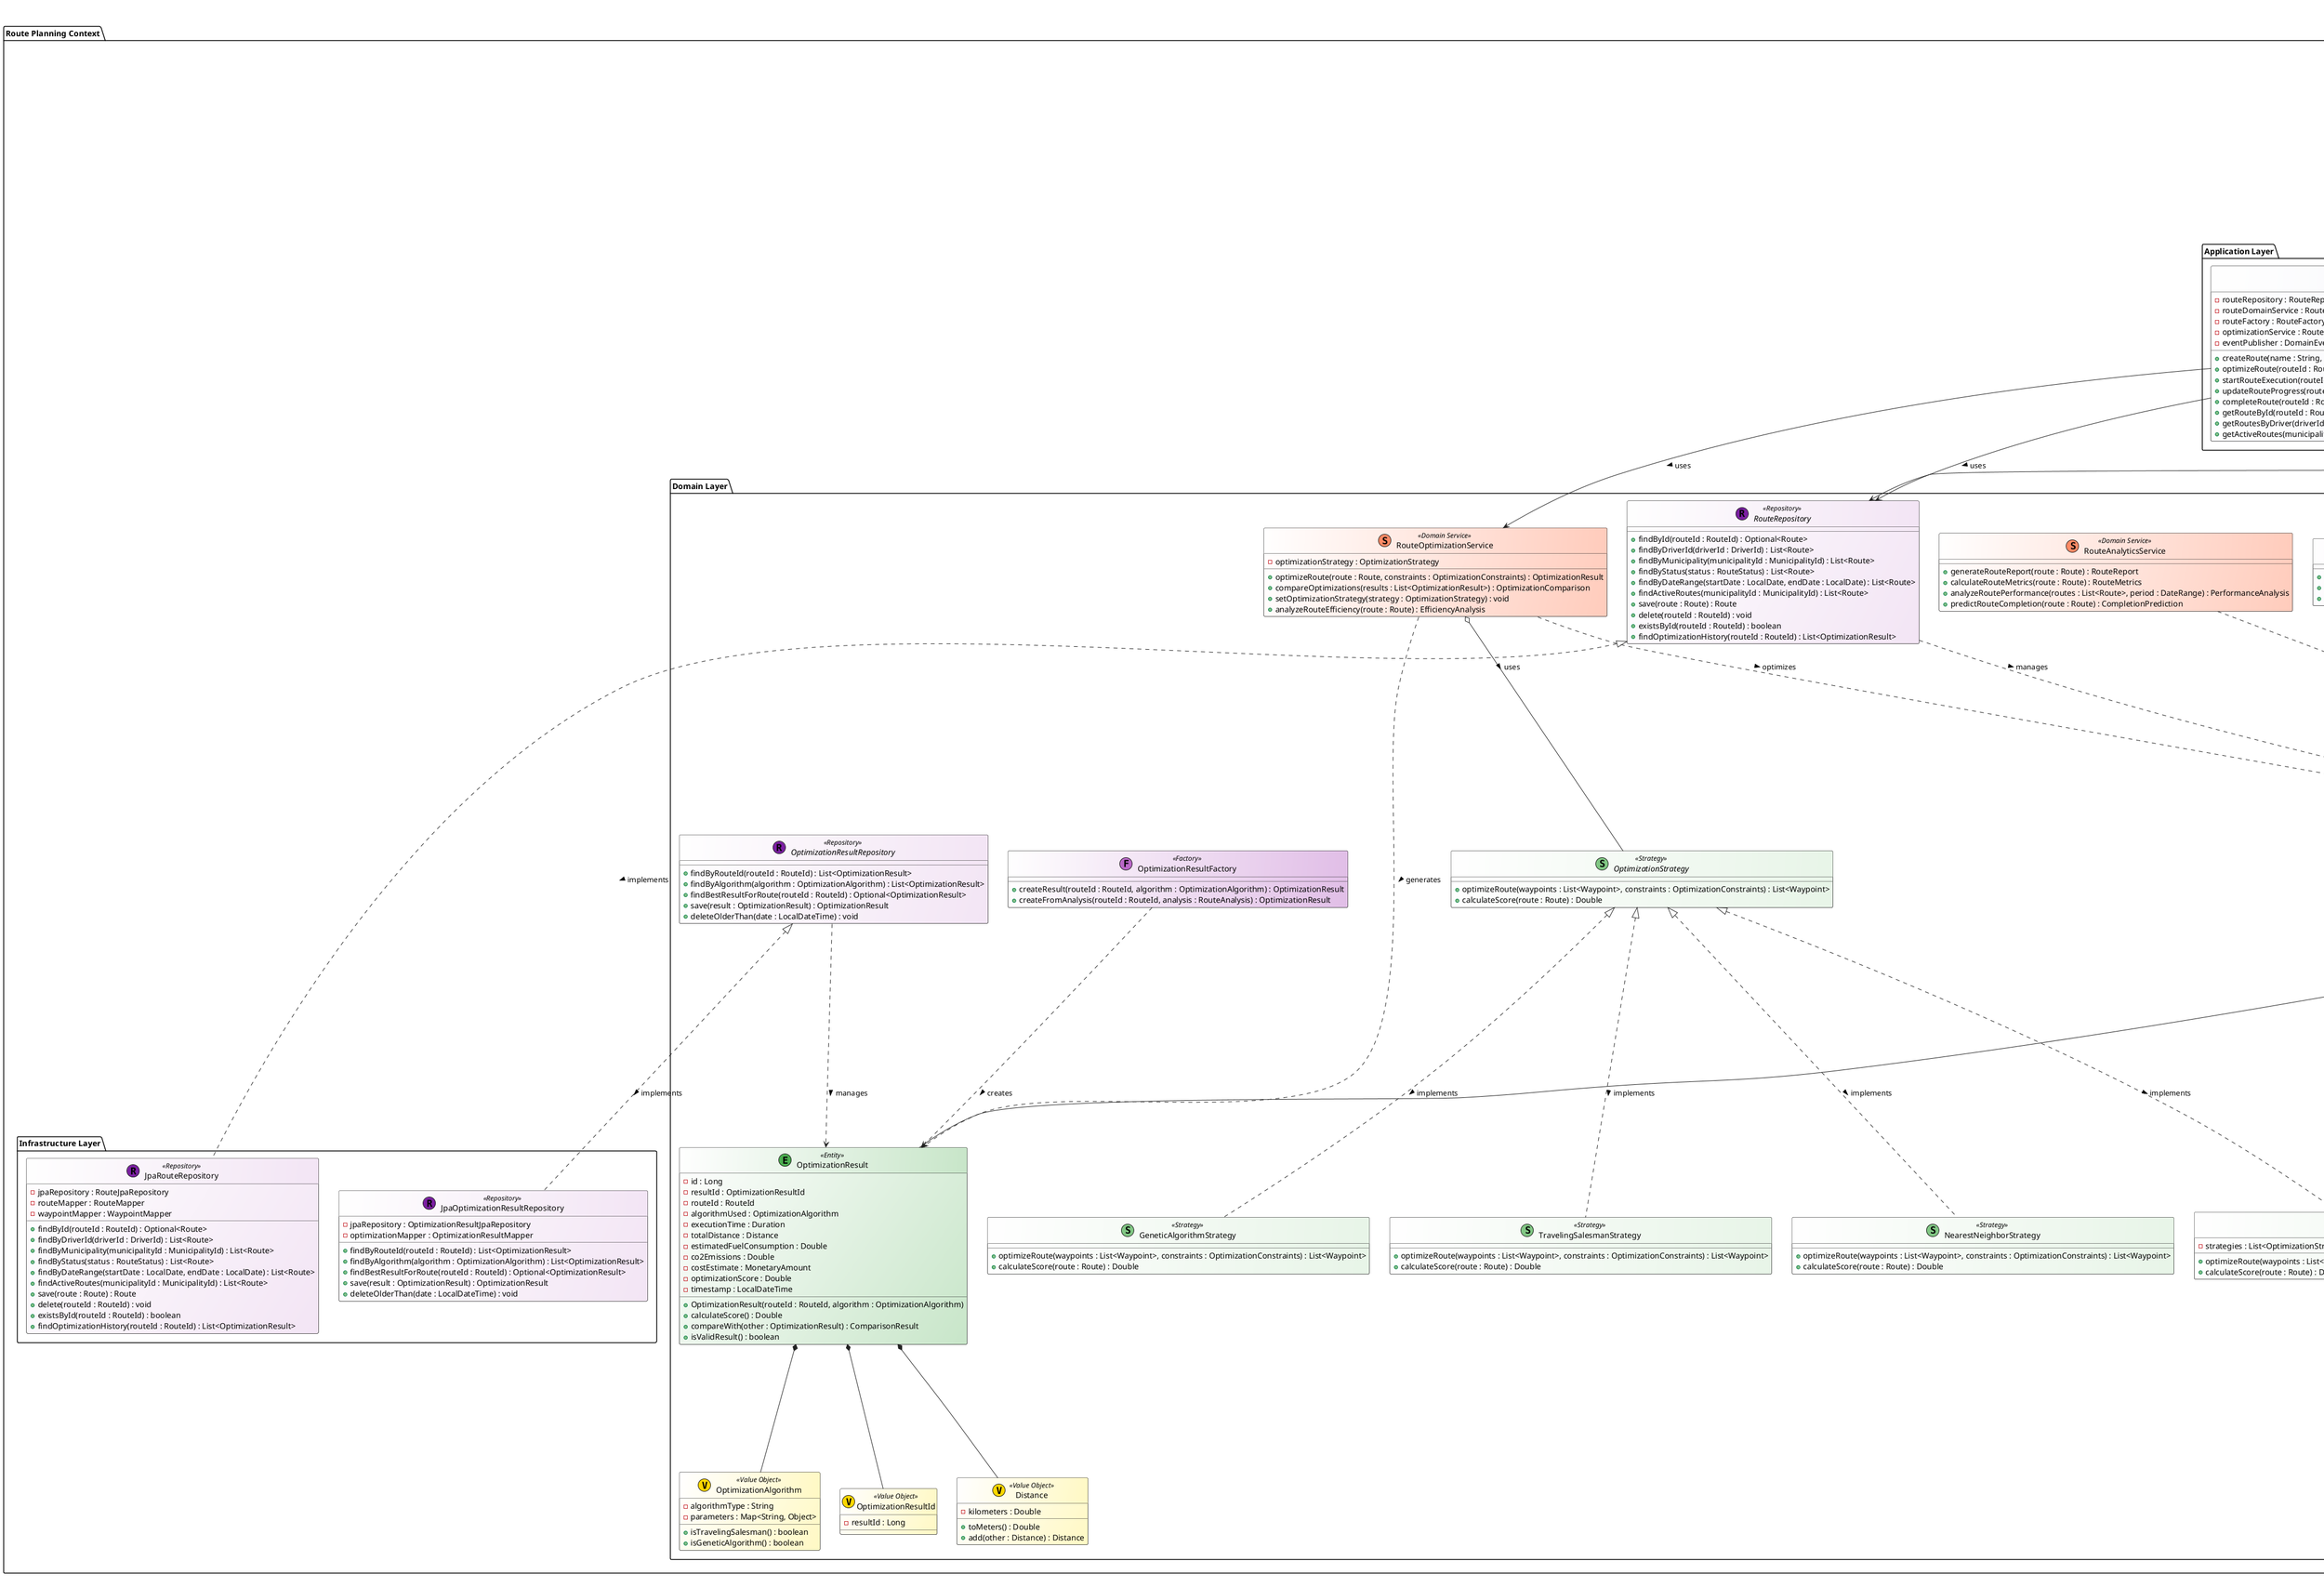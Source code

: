 @startuml Route Planning: Domain Layer Class Diagram

title Route Planning: Domain Layer Class Diagram

skinparam class {
    BackgroundColor<<Aggregate Root>> #FFFFFF/B3E5FC
    BackgroundColor<<Entity>> #FFFFFF/C8E6C9
    BackgroundColor<<Value Object>> #FFFFFF/FFF9C4
    BackgroundColor<<Domain Service>> #FFFFFF/FFCCBC
    BackgroundColor<<Application Service>> #FFFFFF/E8EAF6
    BackgroundColor<<Repository>> #FFFFFF/F3E5F5
    BackgroundColor<<Controller>> #FFFFFF/E0F2F1
    BackgroundColor<<Factory>> #FFFFFF/E1BEE7
    BackgroundColor<<Strategy>> #FFFFFF/E8F5E8
    BackgroundColor<<State>> #FFFFFF/FFF3E0
    BorderColor #212121
    ArrowColor #212121
    FontSize 14
}

package "Route Planning Context" {

    package "Interfaces Layer" {
        ' ===================== CONTROLLERS =====================
        class "RouteController" <<(C, #00695C) Controller>> {
            - routeService : RouteApplicationService
            + createRoute(request : CreateRouteRequest) : ResponseEntity<RouteResponse>
            + optimizeRoute(routeId : Long, request : OptimizeRouteRequest) : ResponseEntity<OptimizationResultResponse>
            + startRouteExecution(routeId : Long, request : StartExecutionRequest) : ResponseEntity<Void>
            + updateRouteProgress(routeId : Long, request : UpdateProgressRequest) : ResponseEntity<Void>
            + completeRoute(routeId : Long, request : CompleteRouteRequest) : ResponseEntity<Void>
            + getRoute(routeId : Long) : ResponseEntity<RouteResponse>
            + getRoutesByDriver(driverId : Long, startDate : LocalDate, endDate : LocalDate) : ResponseEntity<List<RouteResponse>>
            + getActiveRoutes(municipalityId : Long) : ResponseEntity<List<RouteResponse>>
        }

        class "WaypointController" <<(C, #00695C) Controller>> {
            - waypointService : WaypointApplicationService
            + addWaypointToRoute(routeId : Long, request : AddWaypointRequest) : ResponseEntity<WaypointResponse>
            + removeWaypointFromRoute(routeId : Long, waypointId : Long) : ResponseEntity<Void>
            + updateWaypointStatus(routeId : Long, waypointId : Long, request : UpdateWaypointStatusRequest) : ResponseEntity<Void>
            + getWaypointsByRoute(routeId : Long) : ResponseEntity<List<WaypointResponse>>
            + reorderWaypoints(routeId : Long, request : ReorderWaypointsRequest) : ResponseEntity<Void>
        }
    }

    package "Application Layer" {
        ' ===================== APPLICATION SERVICES =====================
        class "RouteApplicationService" <<(S, #5E35B1) Application Service>> {
            - routeRepository : RouteRepository
            - routeDomainService : RouteDomainService
            - routeFactory : RouteFactory
            - optimizationService : RouteOptimizationService
            - eventPublisher : DomainEventPublisher

            + createRoute(name : String, municipalityId : MunicipalityId, driverId : DriverId, vehicleId : VehicleId, routeType : RouteType, scheduledDate : LocalDateTime, containerIds : List<ContainerId>) : Route
            + optimizeRoute(routeId : RouteId, algorithm : OptimizationAlgorithm, constraints : OptimizationConstraints) : OptimizationResult
            + startRouteExecution(routeId : RouteId, driverId : DriverId, startLocation : Location) : void
            + updateRouteProgress(routeId : RouteId, currentLocation : Location, completedWaypointId : WaypointId) : void
            + completeRoute(routeId : RouteId, endLocation : Location, totalCollectedVolume : double) : void
            + getRouteById(routeId : RouteId) : Optional<Route>
            + getRoutesByDriver(driverId : DriverId, dateRange : DateRange) : List<Route>
            + getActiveRoutes(municipalityId : MunicipalityId) : List<Route>
        }

        class "WaypointApplicationService" <<(S, #5E35B1) Application Service>> {
            - routeRepository : RouteRepository
            - waypointFactory : WaypointFactory
            - routeValidationService : RouteValidationService
            - eventPublisher : DomainEventPublisher

            + addWaypointToRoute(routeId : RouteId, containerId : ContainerId, location : Location, priority : Priority) : Waypoint
            + removeWaypointFromRoute(routeId : RouteId, waypointId : WaypointId) : void
            + updateWaypointStatus(routeId : RouteId, waypointId : WaypointId, status : WaypointStatus) : void
            + reorderWaypoints(routeId : RouteId, newOrder : List<WaypointId>) : void
            + getWaypointsByRoute(routeId : RouteId) : List<Waypoint>
        }
    }

    package "Domain Layer" {
        ' ===================== AGGREGATES =====================
        class "Route" <<(A, #27D3F5) Aggregate Root>> {
            - id : Long
            - routeId : RouteId
            - name : String
            - municipalityId : MunicipalityId
            - driverId : DriverId
            - vehicleId : VehicleId
            - routeType : RouteType
            - status : RouteStatus
            - scheduledDate : LocalDateTime
            - startTime : LocalDateTime
            - endTime : LocalDateTime
            - waypoints : List<Waypoint>
            - estimatedDuration : Duration
            - actualDuration : Duration
            - totalDistance : Distance
            - optimizationMetrics : OptimizationMetrics
            - currentState : RouteState
            - version : Long

            # Route()
            + Route(name : String, municipalityId : MunicipalityId, routeType : RouteType)
            + addWaypoint(waypoint : Waypoint) : void
            + removeWaypoint(waypointId : WaypointId) : void
            + reorderWaypoints(newOrder : List<WaypointId>) : void
            + startExecution() : void
            + completeExecution() : void
            + updateProgress(currentLocation : Location) : void
            + optimizeWaypoints(strategy : OptimizationStrategy) : OptimizationResult
            + calculateEstimatedDuration() : Duration
            + isExecutable() : boolean
            + canBeModified() : boolean
            + changeState(newState : RouteState) : void
            + publishDomainEvents() : List<DomainEvent>
        }

        class "Waypoint" <<(E, #4CAF50) Entity>> {
            - id : Long
            - waypointId : WaypointId
            - routeId : RouteId
            - containerId : ContainerId
            - location : Location
            - priority : Priority
            - estimatedArrivalTime : LocalDateTime
            - actualArrivalTime : LocalDateTime
            - estimatedServiceTime : Duration
            - actualServiceTime : Duration
            - sequenceOrder : Integer
            - waypointStatus : WaypointStatus
            - collectionInstructions : String

            # Waypoint()
            + Waypoint(containerId : ContainerId, location : Location, priority : Priority)
            + markAsVisited() : void
            + updateServiceTime(duration : Duration) : void
            + updateSequenceOrder(order : Integer) : void
            + canBeVisited() : boolean
            + isCompleted() : boolean
            + validateInstructions() : ValidationResult
        }

        class "OptimizationResult" <<(E, #4CAF50) Entity>> {
            - id : Long
            - resultId : OptimizationResultId
            - routeId : RouteId
            - algorithmUsed : OptimizationAlgorithm
            - executionTime : Duration
            - totalDistance : Distance
            - estimatedFuelConsumption : Double
            - co2Emissions : Double
            - costEstimate : MonetaryAmount
            - optimizationScore : Double
            - timestamp : LocalDateTime

            + OptimizationResult(routeId : RouteId, algorithm : OptimizationAlgorithm)
            + calculateScore() : Double
            + compareWith(other : OptimizationResult) : ComparisonResult
            + isValidResult() : boolean
        }

        ' ===================== VALUE OBJECTS (LOCAL) =====================
        class "RouteId" <<(V, #FFD700) Value Object>> {
            - routeId : Long
            + isValid() : Boolean
        }

        class "WaypointId" <<(V, #FFD700) Value Object>> {
            - waypointId : Long
        }

        class "OptimizationResultId" <<(V, #FFD700) Value Object>> {
            - resultId : Long
        }

        class "RouteStatus" <<(V, #FFD700) Value Object>> {
            - status : String
            - lastStatusChange : LocalDateTime
            + isExecutable() : Boolean
            + canTransitionTo(newStatus : String) : Boolean
        }

        class "WaypointStatus" <<(V, #FFD700) Value Object>> {
            - status : String
            + isPending() : Boolean
            + isCompleted() : Boolean
            + isSkipped() : Boolean
        }

        class "Priority" <<(V, #FFD700) Value Object>> {
            - level : Integer
            - description : String
            + isHighPriority() : Boolean
            + compareTo(other : Priority) : Integer
        }

        class "Distance" <<(V, #FFD700) Value Object>> {
            - kilometers : Double
            + toMeters() : Double
            + add(other : Distance) : Distance
        }

        class "OptimizationMetrics" <<(V, #FFD700) Value Object>> {
            - totalDistance : Distance
            - estimatedFuelCost : MonetaryAmount
            - co2Emissions : Double
            - timeEfficiency : Double
            + calculateOverallScore() : Double
        }

        class "OptimizationAlgorithm" <<(V, #FFD700) Value Object>> {
            - algorithmType : String
            - parameters : Map<String, Object>
            + isTravelingSalesman() : boolean
            + isGeneticAlgorithm() : boolean
        }

        class "OptimizationConstraints" <<(V, #FFD700) Value Object>> {
            - maxDuration : Duration
            - maxDistance : Distance
            - vehicleCapacity : Double
            - timeWindows : List<TimeWindow>
            + isValid() : boolean
        }

        ' ===================== FACTORIES (Creational Pattern) =====================
        class "RouteFactory" <<(F, #BA68C8) Factory>> {
            + createRoute(name : String, municipalityId : MunicipalityId, routeType : RouteType) : Route
            + createEmergencyRoute(containers : List<ContainerId>, priority : Priority) : Route
            + createOptimizedRoute(containers : List<ContainerId>, strategy : OptimizationStrategy) : Route
        }

        class "WaypointFactory" <<(F, #BA68C8) Factory>> {
            + createWaypoint(containerId : ContainerId, location : Location, priority : Priority) : Waypoint
            + createWaypointsFromContainers(containers : List<ContainerData>) : List<Waypoint>
            + createWithEstimatedTimes(containerId : ContainerId, location : Location, estimatedArrival : LocalDateTime) : Waypoint
        }

        class "OptimizationResultFactory" <<(F, #BA68C8) Factory>> {
            + createResult(routeId : RouteId, algorithm : OptimizationAlgorithm) : OptimizationResult
            + createFromAnalysis(routeId : RouteId, analysis : RouteAnalysis) : OptimizationResult
        }

        ' ===================== STRATEGIES (Behavioral Pattern) =====================
        interface "OptimizationStrategy" <<(S, #81C784) Strategy>> {
            + optimizeRoute(waypoints : List<Waypoint>, constraints : OptimizationConstraints) : List<Waypoint>
            + calculateScore(route : Route) : Double
        }

        class "TravelingSalesmanStrategy" <<(S, #81C784) Strategy>> {
            + optimizeRoute(waypoints : List<Waypoint>, constraints : OptimizationConstraints) : List<Waypoint>
            + calculateScore(route : Route) : Double
        }

        class "NearestNeighborStrategy" <<(S, #81C784) Strategy>> {
            + optimizeRoute(waypoints : List<Waypoint>, constraints : OptimizationConstraints) : List<Waypoint>
            + calculateScore(route : Route) : Double
        }

        class "GeneticAlgorithmStrategy" <<(S, #81C784) Strategy>> {
            + optimizeRoute(waypoints : List<Waypoint>, constraints : OptimizationConstraints) : List<Waypoint>
            + calculateScore(route : Route) : Double
        }

        class "HybridOptimizationStrategy" <<(S, #81C784) Strategy>> {
            - strategies : List<OptimizationStrategy>
            + optimizeRoute(waypoints : List<Waypoint>, constraints : OptimizationConstraints) : List<Waypoint>
            + calculateScore(route : Route) : Double
        }

        ' ===================== STATE PATTERN =====================
        interface "RouteState" <<(S, #FFB74D) State>> {
            + canStartExecution() : Boolean
            + canModify() : Boolean
            + canOptimize() : Boolean
            + getAvailableActions() : List<RouteAction>
        }

        class "DraftRouteState" <<(S, #FFB74D) State>> {
            + canStartExecution() : Boolean
            + canModify() : Boolean
            + canOptimize() : Boolean
        }

        class "OptimizedRouteState" <<(S, #FFB74D) State>> {
            + canStartExecution() : Boolean
            + canModify() : Boolean
            + canOptimize() : Boolean
        }

        class "ExecutingRouteState" <<(S, #FFB74D) State>> {
            + canStartExecution() : Boolean
            + canModify() : Boolean
            + canOptimize() : Boolean
        }

        class "CompletedRouteState" <<(S, #FFB74D) State>> {
            + canStartExecution() : Boolean
            + canModify() : Boolean
            + canOptimize() : Boolean
        }

        ' ===================== DOMAIN SERVICES =====================
        class "RouteDomainService" <<(S, #FF8A65) Domain Service>> {
            + validateRouteCreation(route : Route) : ValidationResult
            + calculateOptimalRouteSequence(waypoints : List<Waypoint>) : List<Waypoint>
            + determineRoutePriority(routes : List<Route>) : List<Route>
            + estimateRouteCompletion(route : Route) : LocalDateTime
            + checkRouteConflicts(route : Route, existingRoutes : List<Route>) : List<RouteConflict>
        }

        class "RouteOptimizationService" <<(S, #FF8A65) Domain Service>> {
            - optimizationStrategy : OptimizationStrategy
            + optimizeRoute(route : Route, constraints : OptimizationConstraints) : OptimizationResult
            + compareOptimizations(results : List<OptimizationResult>) : OptimizationComparison
            + setOptimizationStrategy(strategy : OptimizationStrategy) : void
            + analyzeRouteEfficiency(route : Route) : EfficiencyAnalysis
        }

        class "RouteValidationService" <<(S, #FF8A65) Domain Service>> {
            + validateRoute(route : Route) : ValidationResult
            + validateWaypoint(waypoint : Waypoint) : ValidationResult
            + checkTimeConstraints(route : Route) : List<TimeConstraintViolation>
            + checkVehicleCapacity(route : Route, vehicle : Vehicle) : Boolean
            + validateWaypointSequence(waypoints : List<Waypoint>) : ValidationResult
        }

        class "RouteAnalyticsService" <<(S, #FF8A65) Domain Service>> {
            + generateRouteReport(route : Route) : RouteReport
            + calculateRouteMetrics(route : Route) : RouteMetrics
            + analyzeRoutePerformance(routes : List<Route>, period : DateRange) : PerformanceAnalysis
            + predictRouteCompletion(route : Route) : CompletionPrediction
        }

        ' ===================== REPOSITORY INTERFACES =====================
        interface "RouteRepository" <<(R, #7B1FA2) Repository>> {
            + findById(routeId : RouteId) : Optional<Route>
            + findByDriverId(driverId : DriverId) : List<Route>
            + findByMunicipality(municipalityId : MunicipalityId) : List<Route>
            + findByStatus(status : RouteStatus) : List<Route>
            + findByDateRange(startDate : LocalDate, endDate : LocalDate) : List<Route>
            + findActiveRoutes(municipalityId : MunicipalityId) : List<Route>
            + save(route : Route) : Route
            + delete(routeId : RouteId) : void
            + existsById(routeId : RouteId) : boolean
            + findOptimizationHistory(routeId : RouteId) : List<OptimizationResult>
        }

        interface "OptimizationResultRepository" <<(R, #7B1FA2) Repository>> {
            + findByRouteId(routeId : RouteId) : List<OptimizationResult>
            + findByAlgorithm(algorithm : OptimizationAlgorithm) : List<OptimizationResult>
            + findBestResultForRoute(routeId : RouteId) : Optional<OptimizationResult>
            + save(result : OptimizationResult) : OptimizationResult
            + deleteOlderThan(date : LocalDateTime) : void
        }
    }

    package "Infrastructure Layer" {
        ' ===================== REPOSITORY IMPLEMENTATIONS =====================
        class "JpaRouteRepository" <<(R, #7B1FA2) Repository>> {
            - jpaRepository : RouteJpaRepository
            - routeMapper : RouteMapper
            - waypointMapper : WaypointMapper
            + findById(routeId : RouteId) : Optional<Route>
            + findByDriverId(driverId : DriverId) : List<Route>
            + findByMunicipality(municipalityId : MunicipalityId) : List<Route>
            + findByStatus(status : RouteStatus) : List<Route>
            + findByDateRange(startDate : LocalDate, endDate : LocalDate) : List<Route>
            + findActiveRoutes(municipalityId : MunicipalityId) : List<Route>
            + save(route : Route) : Route
            + delete(routeId : RouteId) : void
            + existsById(routeId : RouteId) : boolean
            + findOptimizationHistory(routeId : RouteId) : List<OptimizationResult>
        }

        class "JpaOptimizationResultRepository" <<(R, #7B1FA2) Repository>> {
            - jpaRepository : OptimizationResultJpaRepository
            - optimizationMapper : OptimizationResultMapper
            + findByRouteId(routeId : RouteId) : List<OptimizationResult>
            + findByAlgorithm(algorithm : OptimizationAlgorithm) : List<OptimizationResult>
            + findBestResultForRoute(routeId : RouteId) : Optional<OptimizationResult>
            + save(result : OptimizationResult) : OptimizationResult
            + deleteOlderThan(date : LocalDateTime) : void
        }
    }
}

package "Shared Kernel" {
    package "Domain Layer" {
        class "Location" <<(V, #FFD700) Value Object>> {
            - latitude : Double
            - longitude : Double
            - address : String
            - district : String
            + distanceTo(other : Location) : Double
            + isWithinRadius(center : Location, radius : Double) : Boolean
        }

        class "MunicipalityId" <<(V, #FFD700) Value Object>> {
            - municipalityId : Long
        }

        class "DriverId" <<(V, #FFD700) Value Object>> {
            - driverId : Long
        }

        class "VehicleId" <<(V, #FFD700) Value Object>> {
            - vehicleId : Long
        }

        class "ContainerId" <<(V, #FFD700) Value Object>> {
            - containerId : Long
        }

        class "RouteType" <<(V, #FFD700) Value Object>> {
            - type : String
            + isRegularCollection() : Boolean
            + isEmergencyCollection() : Boolean
            + isSpecialWaste() : Boolean
        }

        class "ValidationResult" <<(V, #FFD700) Value Object>> {
            - isValid : Boolean
            - errors : List<String>
            - warnings : List<String>
            + hasErrors() : Boolean
            + hasWarnings() : Boolean
        }

        class "MonetaryAmount" <<(V, #FFD700) Value Object>> {
            - amount : BigDecimal
            - currency : String
            + add(other : MonetaryAmount) : MonetaryAmount
            + multiply(factor : Double) : MonetaryAmount
        }

        class "DateRange" <<(V, #FFD700) Value Object>> {
            - startDate : LocalDate
            - endDate : LocalDate
            + contains(date : LocalDate) : Boolean
            + getDays() : Long
        }

        interface "DomainEvent" <<(E, #FFB74D) Domain Event>> {
            + getAggregateId() : String
            + getOccurredOn() : LocalDateTime
            + getEventType() : String
        }

        interface "DomainEventPublisher" <<(P, #FF8A65) Publisher>> {
            + publish(event : DomainEvent) : void
            + publishAll(events : List<DomainEvent>) : void
        }
    }
}

' ===================== RELATIONSHIPS =====================

' --- Controller Dependencies ---
RouteController --> RouteApplicationService : uses >
WaypointController --> WaypointApplicationService : uses >

' --- Application Service Dependencies ---
RouteApplicationService --> RouteRepository : uses >
RouteApplicationService --> RouteDomainService : uses >
RouteApplicationService --> RouteFactory : uses >
RouteApplicationService --> RouteOptimizationService : uses >
RouteApplicationService --> DomainEventPublisher : uses >

WaypointApplicationService --> RouteRepository : uses >
WaypointApplicationService --> WaypointFactory : uses >
WaypointApplicationService --> RouteValidationService : uses >
WaypointApplicationService --> DomainEventPublisher : uses >

' --- Repository Implementations ---
RouteRepository <|.. JpaRouteRepository : implements >
OptimizationResultRepository <|.. JpaOptimizationResultRepository : implements >

' --- Aggregate Root Compositions ---
Route *-- RouteId
Route *-- RouteStatus
Route *-- OptimizationMetrics
Route *-- RouteState
Route o-- Waypoint
Route o-- OptimizationResult

' --- Entity Compositions ---
Waypoint *-- WaypointId
Waypoint *-- Priority
Waypoint *-- WaypointStatus
OptimizationResult *-- OptimizationResultId
OptimizationResult *-- Distance
OptimizationResult *-- OptimizationAlgorithm

' --- Shared Kernel Usage ---
Route ..> Location : uses >
Route ..> MunicipalityId : belongs to >
Route ..> DriverId : assigned to >
Route ..> VehicleId : uses >
Route ..> RouteType : categorized as >
Route ..> DomainEvent : publishes >
Waypoint ..> ContainerId : references >
Waypoint ..> Location : located at >
Waypoint ..> ValidationResult : validates with >

' --- Factory Relationships ---
RouteFactory ..> Route : creates >
WaypointFactory ..> Waypoint : creates >
OptimizationResultFactory ..> OptimizationResult : creates >

' --- Strategy Relationships ---
OptimizationStrategy <|.. TravelingSalesmanStrategy : implements >
OptimizationStrategy <|.. NearestNeighborStrategy : implements >
OptimizationStrategy <|.. GeneticAlgorithmStrategy : implements >
OptimizationStrategy <|.. HybridOptimizationStrategy : implements >
RouteOptimizationService o-- OptimizationStrategy : uses >

' --- State Relationships ---
RouteState <|.. DraftRouteState : implements >
RouteState <|.. OptimizedRouteState : implements >
RouteState <|.. ExecutingRouteState : implements >
RouteState <|.. CompletedRouteState : implements >
Route o-- RouteState : has current state >

' --- Domain Service Relationships ---
RouteDomainService ..> Route : operates on >
RouteOptimizationService ..> Route : optimizes >
RouteOptimizationService ..> OptimizationResult : generates >
RouteValidationService ..> Route : validates >
RouteValidationService ..> ValidationResult : returns >
RouteAnalyticsService ..> Route : analyzes >

' --- Repository Relationships ---
RouteRepository ..> Route : manages >
OptimizationResultRepository ..> OptimizationResult : manages >

@enduml